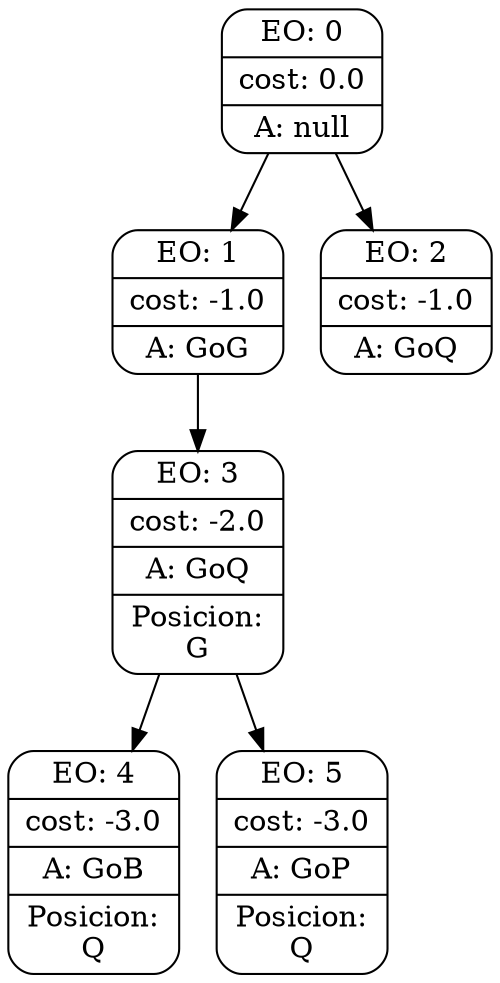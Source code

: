 digraph g {
node [shape = Mrecord];
nodo0[label="{EO: 0|cost: 0.0|A: null}"]
nodo1[label="{EO: 1|cost: -1.0|A: GoG}"]
nodo3[label="{EO: 3|cost: -2.0|A: GoQ|Posicion:\nG}"]
nodo4[label="{EO: 4|cost: -3.0|A: GoB|Posicion:\nQ}"]

nodo3 -> nodo4;
nodo5[label="{EO: 5|cost: -3.0|A: GoP|Posicion:\nQ}"]

nodo3 -> nodo5;

nodo1 -> nodo3;

nodo0 -> nodo1;
nodo2[label="{EO: 2|cost: -1.0|A: GoQ}"]

nodo0 -> nodo2;


}